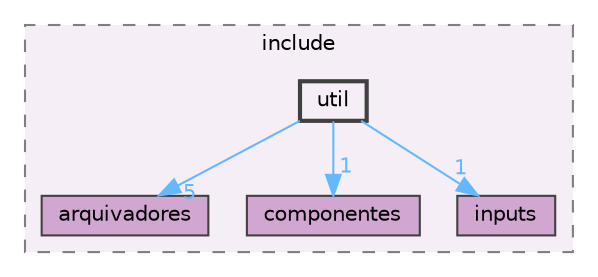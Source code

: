 digraph "util"
{
 // LATEX_PDF_SIZE
  bgcolor="transparent";
  edge [fontname=Helvetica,fontsize=10,labelfontname=Helvetica,labelfontsize=10];
  node [fontname=Helvetica,fontsize=10,shape=box,height=0.2,width=0.4];
  compound=true
  subgraph clusterdir_9a744b5567c265deacf566b467d8af59 {
    graph [ bgcolor="#f6eef6", pencolor="grey50", label="include", fontname=Helvetica,fontsize=10 style="filled,dashed", URL="dir_9a744b5567c265deacf566b467d8af59.html",tooltip=""]
  dir_0058f9f8930e3f234e27134542bf0d59 [label="arquivadores", fillcolor="#d1a7d1", color="grey25", style="filled", URL="dir_0058f9f8930e3f234e27134542bf0d59.html",tooltip=""];
  dir_111f21dc146a617cd827120506a93450 [label="componentes", fillcolor="#d1a7d1", color="grey25", style="filled", URL="dir_111f21dc146a617cd827120506a93450.html",tooltip=""];
  dir_e48180f9230982b0cc0b1e4a3b823aad [label="inputs", fillcolor="#d1a7d1", color="grey25", style="filled", URL="dir_e48180f9230982b0cc0b1e4a3b823aad.html",tooltip=""];
  dir_01945739458c10315f029035be55b339 [label="util", fillcolor="#f6eef6", color="grey25", style="filled,bold", URL="dir_01945739458c10315f029035be55b339.html",tooltip=""];
  }
  dir_01945739458c10315f029035be55b339->dir_0058f9f8930e3f234e27134542bf0d59 [headlabel="5", labeldistance=1.5 headhref="dir_000032_000003.html" href="dir_000032_000003.html" color="steelblue1" fontcolor="steelblue1"];
  dir_01945739458c10315f029035be55b339->dir_111f21dc146a617cd827120506a93450 [headlabel="1", labeldistance=1.5 headhref="dir_000032_000007.html" href="dir_000032_000007.html" color="steelblue1" fontcolor="steelblue1"];
  dir_01945739458c10315f029035be55b339->dir_e48180f9230982b0cc0b1e4a3b823aad [headlabel="1", labeldistance=1.5 headhref="dir_000032_000018.html" href="dir_000032_000018.html" color="steelblue1" fontcolor="steelblue1"];
}
